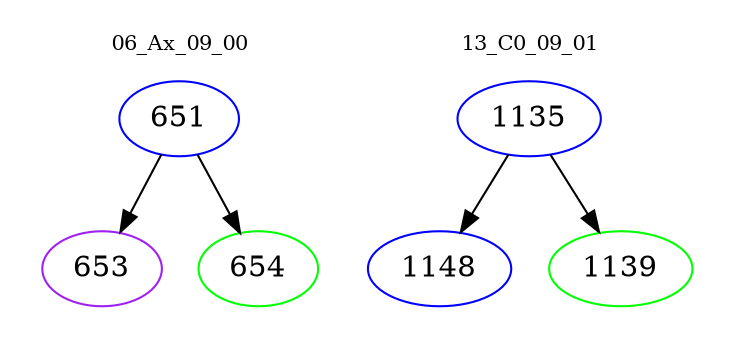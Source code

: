 digraph{
subgraph cluster_0 {
color = white
label = "06_Ax_09_00";
fontsize=10;
T0_651 [label="651", color="blue"]
T0_651 -> T0_653 [color="black"]
T0_653 [label="653", color="purple"]
T0_651 -> T0_654 [color="black"]
T0_654 [label="654", color="green"]
}
subgraph cluster_1 {
color = white
label = "13_C0_09_01";
fontsize=10;
T1_1135 [label="1135", color="blue"]
T1_1135 -> T1_1148 [color="black"]
T1_1148 [label="1148", color="blue"]
T1_1135 -> T1_1139 [color="black"]
T1_1139 [label="1139", color="green"]
}
}
